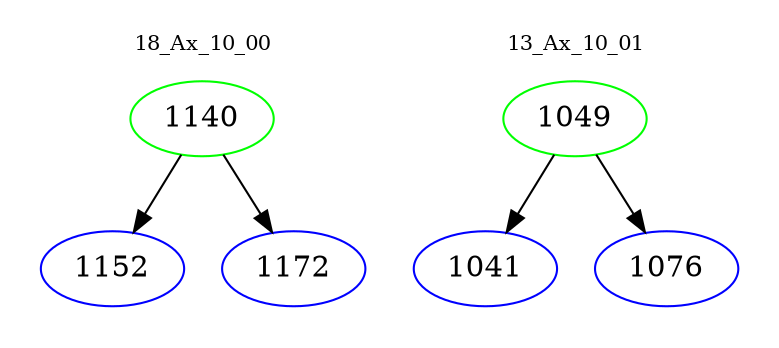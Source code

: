 digraph{
subgraph cluster_0 {
color = white
label = "18_Ax_10_00";
fontsize=10;
T0_1140 [label="1140", color="green"]
T0_1140 -> T0_1152 [color="black"]
T0_1152 [label="1152", color="blue"]
T0_1140 -> T0_1172 [color="black"]
T0_1172 [label="1172", color="blue"]
}
subgraph cluster_1 {
color = white
label = "13_Ax_10_01";
fontsize=10;
T1_1049 [label="1049", color="green"]
T1_1049 -> T1_1041 [color="black"]
T1_1041 [label="1041", color="blue"]
T1_1049 -> T1_1076 [color="black"]
T1_1076 [label="1076", color="blue"]
}
}
